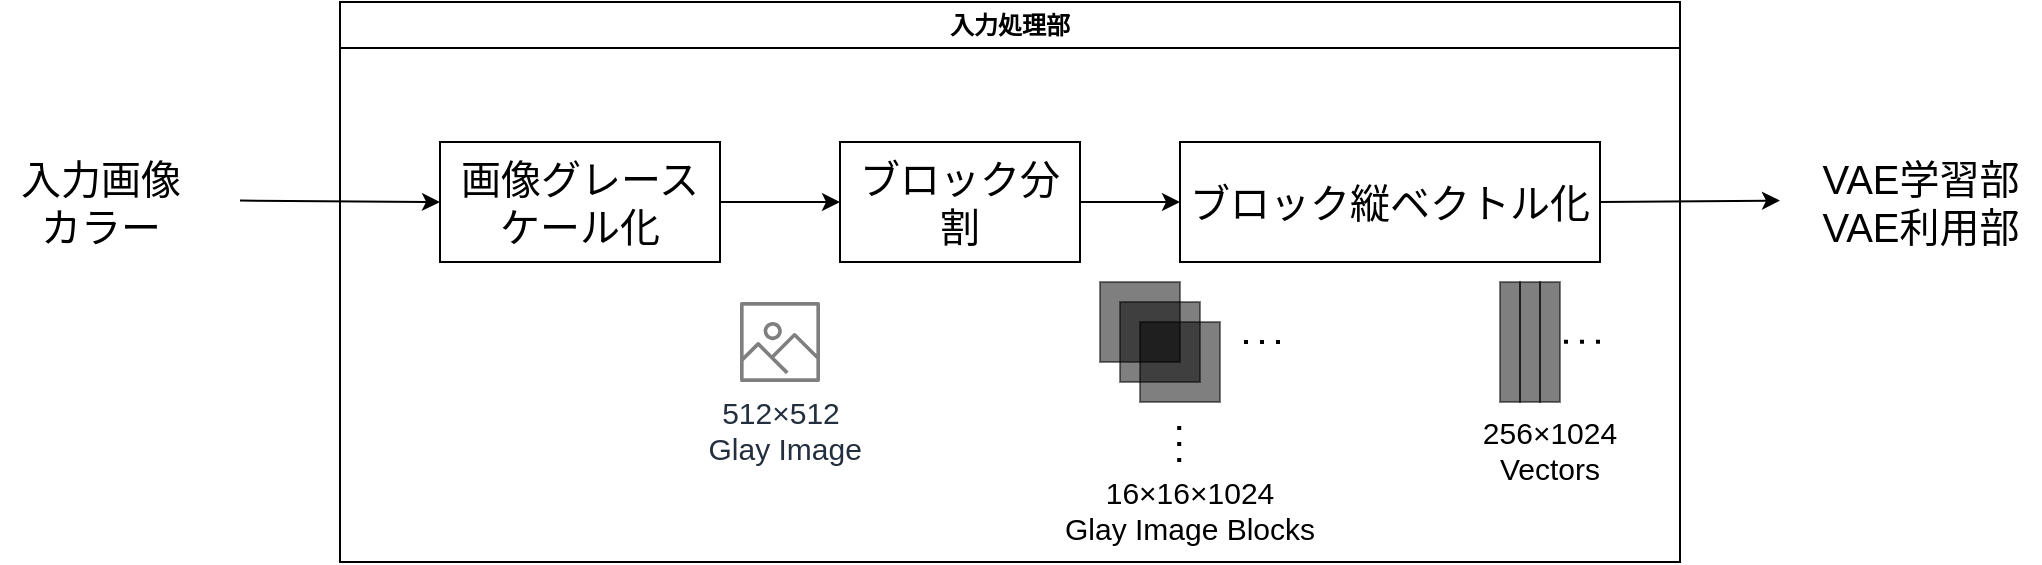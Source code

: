<mxfile>
    <diagram id="_xjDTmjIsEmHdev9a_SE" name="ページ1">
        <mxGraphModel dx="1005" dy="750" grid="1" gridSize="10" guides="1" tooltips="1" connect="1" arrows="1" fold="1" page="1" pageScale="1" pageWidth="827" pageHeight="1169" math="0" shadow="0">
            <root>
                <mxCell id="0"/>
                <mxCell id="1" parent="0"/>
                <mxCell id="3" value="入力処理部" style="swimlane;whiteSpace=wrap;html=1;rounded=0;" parent="1" vertex="1">
                    <mxGeometry x="260" y="210" width="670" height="280" as="geometry"/>
                </mxCell>
                <mxCell id="349" style="edgeStyle=none;html=1;exitX=1;exitY=0.5;exitDx=0;exitDy=0;entryX=0;entryY=0.5;entryDx=0;entryDy=0;startArrow=none;startFill=0;endArrow=classic;endFill=1;" parent="3" source="5" target="6" edge="1">
                    <mxGeometry relative="1" as="geometry"/>
                </mxCell>
                <mxCell id="5" value="&lt;font style=&quot;font-size: 20px;&quot;&gt;ブロック分割&lt;/font&gt;" style="rounded=0;whiteSpace=wrap;html=1;" parent="3" vertex="1">
                    <mxGeometry x="250" y="70" width="120" height="60" as="geometry"/>
                </mxCell>
                <mxCell id="6" value="&lt;font style=&quot;font-size: 20px;&quot;&gt;ブロック縦ベクトル化&lt;/font&gt;" style="rounded=0;whiteSpace=wrap;html=1;" parent="3" vertex="1">
                    <mxGeometry x="420" y="70" width="210" height="60" as="geometry"/>
                </mxCell>
                <mxCell id="348" style="edgeStyle=none;html=1;exitX=1;exitY=0.5;exitDx=0;exitDy=0;entryX=0;entryY=0.5;entryDx=0;entryDy=0;startArrow=none;startFill=0;endArrow=classic;endFill=1;" parent="3" source="4" target="5" edge="1">
                    <mxGeometry relative="1" as="geometry"/>
                </mxCell>
                <mxCell id="4" value="&lt;font style=&quot;font-size: 20px;&quot;&gt;画像グレースケール化&lt;/font&gt;" style="rounded=0;whiteSpace=wrap;html=1;" parent="3" vertex="1">
                    <mxGeometry x="50" y="70" width="140" height="60" as="geometry"/>
                </mxCell>
                <mxCell id="328" value="&lt;font style=&quot;font-size: 15px;&quot;&gt;512×512&lt;br&gt;&amp;nbsp;Glay Image&lt;/font&gt;" style="sketch=0;outlineConnect=0;fontColor=#232F3E;gradientColor=none;fillColor=#000000;strokeColor=none;dashed=0;verticalLabelPosition=bottom;verticalAlign=top;align=center;html=1;fontSize=12;fontStyle=0;aspect=fixed;pointerEvents=1;shape=mxgraph.aws4.container_registry_image;opacity=50;" parent="3" vertex="1">
                    <mxGeometry x="200" y="150" width="40" height="40" as="geometry"/>
                </mxCell>
                <mxCell id="334" value="16×16×1024&#10;Glay Image Blocks&#10;" style="group;labelPosition=center;verticalLabelPosition=bottom;align=center;verticalAlign=top;fontSize=15;" parent="3" vertex="1" connectable="0">
                    <mxGeometry x="380" y="140" width="90" height="90" as="geometry"/>
                </mxCell>
                <mxCell id="329" value="" style="whiteSpace=wrap;html=1;aspect=fixed;fillColor=#000000;gradientColor=none;opacity=50;verticalAlign=top;labelPosition=center;verticalLabelPosition=bottom;align=center;" parent="334" vertex="1">
                    <mxGeometry width="40" height="40" as="geometry"/>
                </mxCell>
                <mxCell id="332" value="" style="endArrow=none;dashed=1;html=1;dashPattern=1 3;strokeWidth=2;rounded=0;" parent="334" edge="1">
                    <mxGeometry width="50" height="50" relative="1" as="geometry">
                        <mxPoint x="90" y="30" as="sourcePoint"/>
                        <mxPoint x="70" y="30" as="targetPoint"/>
                    </mxGeometry>
                </mxCell>
                <mxCell id="333" value="" style="endArrow=none;dashed=1;html=1;dashPattern=1 3;strokeWidth=2;rounded=0;" parent="334" edge="1">
                    <mxGeometry width="50" height="50" relative="1" as="geometry">
                        <mxPoint x="39.6" y="90" as="sourcePoint"/>
                        <mxPoint x="39.6" y="70" as="targetPoint"/>
                    </mxGeometry>
                </mxCell>
                <mxCell id="347" value="256×1024&#10;Vectors" style="group;labelPosition=center;verticalLabelPosition=bottom;align=center;verticalAlign=top;fontSize=15;" parent="3" vertex="1" connectable="0">
                    <mxGeometry x="580" y="140" width="50" height="60" as="geometry"/>
                </mxCell>
                <mxCell id="340" value="" style="endArrow=none;dashed=1;html=1;dashPattern=1 3;strokeWidth=2;rounded=0;" parent="347" edge="1">
                    <mxGeometry width="50" height="50" relative="1" as="geometry">
                        <mxPoint x="50" y="29.84" as="sourcePoint"/>
                        <mxPoint x="30" y="29.84" as="targetPoint"/>
                    </mxGeometry>
                </mxCell>
                <mxCell id="338" value="" style="rounded=0;whiteSpace=wrap;html=1;fillColor=#000000;gradientColor=none;opacity=50;container=0;" parent="347" vertex="1">
                    <mxGeometry x="10" width="10" height="60" as="geometry"/>
                </mxCell>
                <mxCell id="339" value="" style="rounded=0;whiteSpace=wrap;html=1;fillColor=#000000;gradientColor=none;opacity=50;container=0;" parent="347" vertex="1">
                    <mxGeometry width="10" height="60" as="geometry"/>
                </mxCell>
                <mxCell id="337" value="" style="rounded=0;whiteSpace=wrap;html=1;fillColor=#000000;gradientColor=none;opacity=50;container=0;" parent="347" vertex="1">
                    <mxGeometry x="20" width="10" height="60" as="geometry"/>
                </mxCell>
                <mxCell id="330" value="" style="whiteSpace=wrap;html=1;aspect=fixed;fillColor=#000000;gradientColor=none;opacity=50;verticalAlign=top;labelPosition=center;verticalLabelPosition=bottom;align=center;" parent="1" vertex="1">
                    <mxGeometry x="650" y="360" width="40" height="40" as="geometry"/>
                </mxCell>
                <mxCell id="331" value="" style="whiteSpace=wrap;html=1;aspect=fixed;fillColor=#000000;gradientColor=none;opacity=50;verticalAlign=top;labelPosition=center;verticalLabelPosition=bottom;align=center;" parent="1" vertex="1">
                    <mxGeometry x="660" y="370" width="40" height="40" as="geometry"/>
                </mxCell>
                <mxCell id="379" style="edgeStyle=none;html=1;exitX=0;exitY=0.5;exitDx=0;exitDy=0;entryX=0;entryY=0.5;entryDx=0;entryDy=0;" edge="1" parent="1" target="4">
                    <mxGeometry relative="1" as="geometry">
                        <mxPoint x="210" y="309.308" as="sourcePoint"/>
                    </mxGeometry>
                </mxCell>
                <mxCell id="380" style="edgeStyle=none;html=1;exitX=1;exitY=0.5;exitDx=0;exitDy=0;fontSize=20;" edge="1" parent="1" source="6">
                    <mxGeometry relative="1" as="geometry">
                        <mxPoint x="980" y="309.308" as="targetPoint"/>
                    </mxGeometry>
                </mxCell>
                <mxCell id="381" value="VAE学習部&lt;br&gt;VAE利用部" style="text;html=1;align=center;verticalAlign=middle;resizable=0;points=[];autosize=1;strokeColor=none;fillColor=none;fontSize=20;" vertex="1" parent="1">
                    <mxGeometry x="990" y="280" width="120" height="60" as="geometry"/>
                </mxCell>
                <mxCell id="382" value="入力画像&lt;br&gt;カラー" style="text;html=1;align=center;verticalAlign=middle;resizable=0;points=[];autosize=1;strokeColor=none;fillColor=none;fontSize=20;" vertex="1" parent="1">
                    <mxGeometry x="90" y="280" width="100" height="60" as="geometry"/>
                </mxCell>
            </root>
        </mxGraphModel>
    </diagram>
</mxfile>